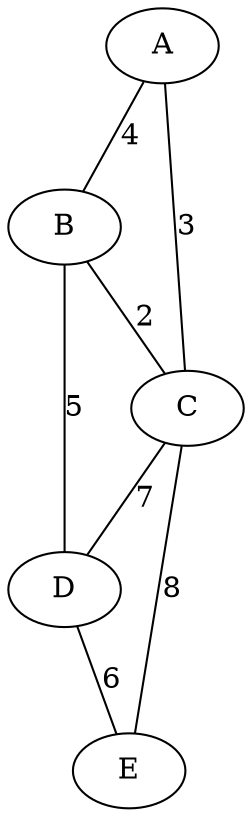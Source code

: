 graph G {
    A -- B [label=4];
    A -- C [label=3];
    B -- C [label=2];
    B -- D [label=5];
    C -- D [label=7];
    C -- E [label=8];
    D -- E [label=6];
}